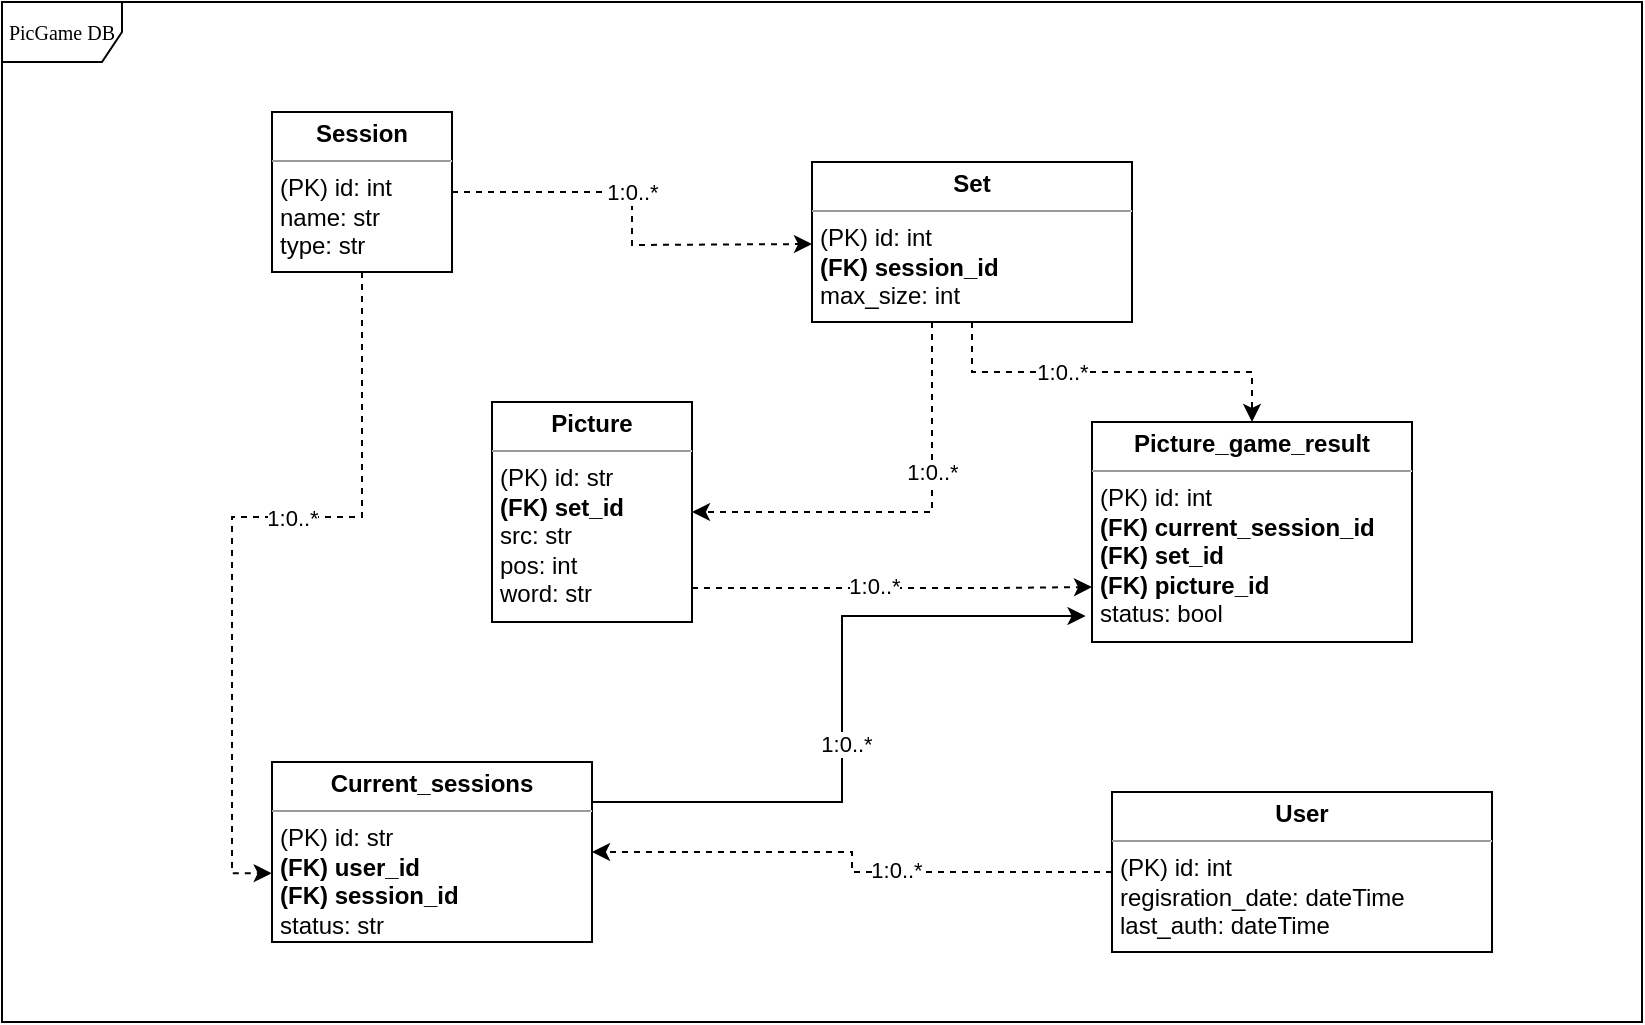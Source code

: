 <mxfile version="14.2.9" type="github">
  <diagram name="Page-1" id="c4acf3e9-155e-7222-9cf6-157b1a14988f">
    <mxGraphModel dx="1585" dy="864" grid="1" gridSize="10" guides="1" tooltips="1" connect="1" arrows="1" fold="1" page="1" pageScale="1" pageWidth="850" pageHeight="1100" background="#ffffff" math="0" shadow="0">
      <root>
        <mxCell id="0" />
        <mxCell id="1" parent="0" />
        <mxCell id="17acba5748e5396b-1" value="PicGame DB" style="shape=umlFrame;whiteSpace=wrap;html=1;rounded=0;shadow=0;comic=0;labelBackgroundColor=none;strokeWidth=1;fontFamily=Verdana;fontSize=10;align=center;" parent="1" vertex="1">
          <mxGeometry x="15" y="10" width="820" height="510" as="geometry" />
        </mxCell>
        <mxCell id="2ncnsBOfw90Woabn9aGI-5" style="edgeStyle=orthogonalEdgeStyle;rounded=0;orthogonalLoop=1;jettySize=auto;html=1;entryX=0;entryY=0.5;entryDx=0;entryDy=0;dashed=1;" edge="1" parent="1" source="2ncnsBOfw90Woabn9aGI-14">
          <mxGeometry relative="1" as="geometry">
            <mxPoint x="260.0" y="131.0" as="sourcePoint" />
            <mxPoint x="420.0" y="131.0" as="targetPoint" />
          </mxGeometry>
        </mxCell>
        <mxCell id="2ncnsBOfw90Woabn9aGI-6" value="1:0..*" style="edgeLabel;html=1;align=center;verticalAlign=middle;resizable=0;points=[];" vertex="1" connectable="0" parent="2ncnsBOfw90Woabn9aGI-5">
          <mxGeometry x="-0.266" relative="1" as="geometry">
            <mxPoint x="14.14" as="offset" />
          </mxGeometry>
        </mxCell>
        <mxCell id="2ncnsBOfw90Woabn9aGI-17" style="edgeStyle=orthogonalEdgeStyle;rounded=0;orthogonalLoop=1;jettySize=auto;html=1;entryX=1;entryY=0.5;entryDx=0;entryDy=0;dashed=1;" edge="1" parent="1" source="2ncnsBOfw90Woabn9aGI-13" target="2ncnsBOfw90Woabn9aGI-15">
          <mxGeometry relative="1" as="geometry">
            <Array as="points">
              <mxPoint x="480" y="265" />
            </Array>
          </mxGeometry>
        </mxCell>
        <mxCell id="2ncnsBOfw90Woabn9aGI-18" value="1:0..*" style="edgeLabel;html=1;align=center;verticalAlign=middle;resizable=0;points=[];" vertex="1" connectable="0" parent="2ncnsBOfw90Woabn9aGI-17">
          <mxGeometry x="-0.303" relative="1" as="geometry">
            <mxPoint as="offset" />
          </mxGeometry>
        </mxCell>
        <mxCell id="2ncnsBOfw90Woabn9aGI-31" style="edgeStyle=orthogonalEdgeStyle;rounded=0;orthogonalLoop=1;jettySize=auto;html=1;dashed=1;" edge="1" parent="1" source="2ncnsBOfw90Woabn9aGI-13" target="2ncnsBOfw90Woabn9aGI-26">
          <mxGeometry relative="1" as="geometry" />
        </mxCell>
        <mxCell id="2ncnsBOfw90Woabn9aGI-34" value="1:0..*" style="edgeLabel;html=1;align=center;verticalAlign=middle;resizable=0;points=[];" vertex="1" connectable="0" parent="2ncnsBOfw90Woabn9aGI-31">
          <mxGeometry x="-0.268" relative="1" as="geometry">
            <mxPoint as="offset" />
          </mxGeometry>
        </mxCell>
        <mxCell id="2ncnsBOfw90Woabn9aGI-13" value="&lt;p style=&quot;margin: 0px ; margin-top: 4px ; text-align: center&quot;&gt;&lt;b&gt;Set&lt;/b&gt;&lt;/p&gt;&lt;hr size=&quot;1&quot;&gt;&lt;p style=&quot;margin: 0px ; margin-left: 4px&quot;&gt;(PK) id: int&lt;/p&gt;&lt;p style=&quot;margin: 0px ; margin-left: 4px&quot;&gt;&lt;span&gt;&lt;b&gt;(FK) session_id&lt;/b&gt;&lt;/span&gt;&lt;/p&gt;&lt;p style=&quot;margin: 0px ; margin-left: 4px&quot;&gt;max_size: int&lt;/p&gt;&lt;p style=&quot;margin: 0px ; margin-left: 4px&quot;&gt;&lt;br&gt;&lt;/p&gt;" style="verticalAlign=top;align=left;overflow=fill;fontSize=12;fontFamily=Helvetica;html=1;" vertex="1" parent="1">
          <mxGeometry x="420" y="90" width="160" height="80" as="geometry" />
        </mxCell>
        <mxCell id="2ncnsBOfw90Woabn9aGI-20" style="edgeStyle=orthogonalEdgeStyle;rounded=0;orthogonalLoop=1;jettySize=auto;html=1;entryX=-0.001;entryY=0.618;entryDx=0;entryDy=0;entryPerimeter=0;dashed=1;" edge="1" parent="1" source="2ncnsBOfw90Woabn9aGI-14" target="2ncnsBOfw90Woabn9aGI-19">
          <mxGeometry relative="1" as="geometry" />
        </mxCell>
        <mxCell id="2ncnsBOfw90Woabn9aGI-24" value="1:0..*" style="edgeLabel;html=1;align=center;verticalAlign=middle;resizable=0;points=[];" vertex="1" connectable="0" parent="2ncnsBOfw90Woabn9aGI-20">
          <mxGeometry x="-0.179" relative="1" as="geometry">
            <mxPoint as="offset" />
          </mxGeometry>
        </mxCell>
        <mxCell id="2ncnsBOfw90Woabn9aGI-14" value="&lt;p style=&quot;margin: 0px ; margin-top: 4px ; text-align: center&quot;&gt;&lt;b&gt;Session&lt;/b&gt;&lt;/p&gt;&lt;hr size=&quot;1&quot;&gt;&lt;p style=&quot;margin: 0px ; margin-left: 4px&quot;&gt;(PK) id: int&lt;/p&gt;&lt;p style=&quot;margin: 0px ; margin-left: 4px&quot;&gt;name: str&lt;/p&gt;&lt;p style=&quot;margin: 0px ; margin-left: 4px&quot;&gt;type: str&lt;/p&gt;" style="verticalAlign=top;align=left;overflow=fill;fontSize=12;fontFamily=Helvetica;html=1;" vertex="1" parent="1">
          <mxGeometry x="150" y="65" width="90" height="80" as="geometry" />
        </mxCell>
        <mxCell id="2ncnsBOfw90Woabn9aGI-32" style="edgeStyle=orthogonalEdgeStyle;rounded=0;orthogonalLoop=1;jettySize=auto;html=1;entryX=0;entryY=0.75;entryDx=0;entryDy=0;dashed=1;" edge="1" parent="1" source="2ncnsBOfw90Woabn9aGI-15" target="2ncnsBOfw90Woabn9aGI-26">
          <mxGeometry relative="1" as="geometry">
            <Array as="points">
              <mxPoint x="510" y="303" />
              <mxPoint x="510" y="303" />
            </Array>
          </mxGeometry>
        </mxCell>
        <mxCell id="2ncnsBOfw90Woabn9aGI-33" value="1:0..*" style="edgeLabel;html=1;align=center;verticalAlign=middle;resizable=0;points=[];" vertex="1" connectable="0" parent="2ncnsBOfw90Woabn9aGI-32">
          <mxGeometry x="-0.097" y="1" relative="1" as="geometry">
            <mxPoint as="offset" />
          </mxGeometry>
        </mxCell>
        <mxCell id="2ncnsBOfw90Woabn9aGI-15" value="&lt;p style=&quot;margin: 0px ; margin-top: 4px ; text-align: center&quot;&gt;&lt;b&gt;Picture&lt;/b&gt;&lt;/p&gt;&lt;hr size=&quot;1&quot;&gt;&lt;p style=&quot;margin: 0px ; margin-left: 4px&quot;&gt;(PK) id: str&lt;/p&gt;&lt;p style=&quot;margin: 0px ; margin-left: 4px&quot;&gt;&lt;b&gt;&lt;span&gt;(FK) set_id&lt;/span&gt;&lt;br&gt;&lt;/b&gt;&lt;/p&gt;&lt;p style=&quot;margin: 0px ; margin-left: 4px&quot;&gt;src: str&lt;/p&gt;&lt;p style=&quot;margin: 0px ; margin-left: 4px&quot;&gt;pos: int&lt;/p&gt;&lt;p style=&quot;margin: 0px ; margin-left: 4px&quot;&gt;word: str&lt;/p&gt;&lt;p style=&quot;margin: 0px ; margin-left: 4px&quot;&gt;&lt;br&gt;&lt;/p&gt;" style="verticalAlign=top;align=left;overflow=fill;fontSize=12;fontFamily=Helvetica;html=1;" vertex="1" parent="1">
          <mxGeometry x="260" y="210" width="100" height="110" as="geometry" />
        </mxCell>
        <mxCell id="2ncnsBOfw90Woabn9aGI-29" style="edgeStyle=orthogonalEdgeStyle;rounded=0;orthogonalLoop=1;jettySize=auto;html=1;entryX=-0.02;entryY=0.878;entryDx=0;entryDy=0;entryPerimeter=0;" edge="1" parent="1" source="2ncnsBOfw90Woabn9aGI-19" target="2ncnsBOfw90Woabn9aGI-26">
          <mxGeometry relative="1" as="geometry">
            <Array as="points">
              <mxPoint x="435" y="410" />
              <mxPoint x="435" y="317" />
              <mxPoint x="557" y="317" />
            </Array>
          </mxGeometry>
        </mxCell>
        <mxCell id="2ncnsBOfw90Woabn9aGI-30" value="1:0..*" style="edgeLabel;html=1;align=center;verticalAlign=middle;resizable=0;points=[];" vertex="1" connectable="0" parent="2ncnsBOfw90Woabn9aGI-29">
          <mxGeometry x="-0.095" y="-2" relative="1" as="geometry">
            <mxPoint as="offset" />
          </mxGeometry>
        </mxCell>
        <mxCell id="2ncnsBOfw90Woabn9aGI-19" value="&lt;p style=&quot;margin: 0px ; margin-top: 4px ; text-align: center&quot;&gt;&lt;b&gt;Current_sessions&lt;/b&gt;&lt;/p&gt;&lt;hr size=&quot;1&quot;&gt;&lt;p style=&quot;margin: 0px ; margin-left: 4px&quot;&gt;(PK) id: str&lt;/p&gt;&lt;p style=&quot;margin: 0px ; margin-left: 4px&quot;&gt;&lt;b&gt;&lt;span&gt;(FK) user_id&lt;/span&gt;&lt;br&gt;&lt;/b&gt;&lt;/p&gt;&lt;p style=&quot;margin: 0px ; margin-left: 4px&quot;&gt;&lt;b&gt;(FK) session_id&lt;/b&gt;&lt;/p&gt;&lt;p style=&quot;margin: 0px ; margin-left: 4px&quot;&gt;&lt;span&gt;status: str&lt;/span&gt;&lt;br&gt;&lt;/p&gt;&lt;p style=&quot;margin: 0px ; margin-left: 4px&quot;&gt;&lt;br&gt;&lt;/p&gt;" style="verticalAlign=top;align=left;overflow=fill;fontSize=12;fontFamily=Helvetica;html=1;" vertex="1" parent="1">
          <mxGeometry x="150" y="390" width="160" height="90" as="geometry" />
        </mxCell>
        <mxCell id="2ncnsBOfw90Woabn9aGI-22" style="edgeStyle=orthogonalEdgeStyle;rounded=0;orthogonalLoop=1;jettySize=auto;html=1;entryX=1;entryY=0.5;entryDx=0;entryDy=0;dashed=1;" edge="1" parent="1" source="2ncnsBOfw90Woabn9aGI-21" target="2ncnsBOfw90Woabn9aGI-19">
          <mxGeometry relative="1" as="geometry" />
        </mxCell>
        <mxCell id="2ncnsBOfw90Woabn9aGI-23" value="1:0..*" style="edgeLabel;html=1;align=center;verticalAlign=middle;resizable=0;points=[];" vertex="1" connectable="0" parent="2ncnsBOfw90Woabn9aGI-22">
          <mxGeometry x="-0.198" y="-1" relative="1" as="geometry">
            <mxPoint as="offset" />
          </mxGeometry>
        </mxCell>
        <mxCell id="2ncnsBOfw90Woabn9aGI-21" value="&lt;p style=&quot;margin: 0px ; margin-top: 4px ; text-align: center&quot;&gt;&lt;b&gt;User&lt;/b&gt;&lt;/p&gt;&lt;hr size=&quot;1&quot;&gt;&lt;p style=&quot;margin: 0px ; margin-left: 4px&quot;&gt;(PK) id: int&lt;/p&gt;&lt;p style=&quot;margin: 0px ; margin-left: 4px&quot;&gt;regisration_date: dateTime&lt;/p&gt;&lt;p style=&quot;margin: 0px ; margin-left: 4px&quot;&gt;last_auth: dateTime&lt;/p&gt;" style="verticalAlign=top;align=left;overflow=fill;fontSize=12;fontFamily=Helvetica;html=1;" vertex="1" parent="1">
          <mxGeometry x="570" y="405" width="190" height="80" as="geometry" />
        </mxCell>
        <mxCell id="2ncnsBOfw90Woabn9aGI-26" value="&lt;p style=&quot;margin: 0px ; margin-top: 4px ; text-align: center&quot;&gt;&lt;b&gt;Picture_game_result&lt;/b&gt;&lt;/p&gt;&lt;hr size=&quot;1&quot;&gt;&lt;p style=&quot;margin: 0px ; margin-left: 4px&quot;&gt;(PK) id: int&lt;/p&gt;&lt;p style=&quot;margin: 0px ; margin-left: 4px&quot;&gt;&lt;b&gt;(FK) current_session_id&lt;/b&gt;&lt;/p&gt;&lt;p style=&quot;margin: 0px ; margin-left: 4px&quot;&gt;&lt;b&gt;(FK) set_id&lt;br&gt;&lt;/b&gt;&lt;/p&gt;&lt;p style=&quot;margin: 0px ; margin-left: 4px&quot;&gt;&lt;b&gt;&lt;span&gt;(FK) picture_id&lt;/span&gt;&lt;br&gt;&lt;/b&gt;&lt;/p&gt;&lt;p style=&quot;margin: 0px ; margin-left: 4px&quot;&gt;status: bool&lt;/p&gt;&lt;p style=&quot;margin: 0px ; margin-left: 4px&quot;&gt;&lt;br&gt;&lt;/p&gt;" style="verticalAlign=top;align=left;overflow=fill;fontSize=12;fontFamily=Helvetica;html=1;" vertex="1" parent="1">
          <mxGeometry x="560" y="220" width="160" height="110" as="geometry" />
        </mxCell>
      </root>
    </mxGraphModel>
  </diagram>
</mxfile>

